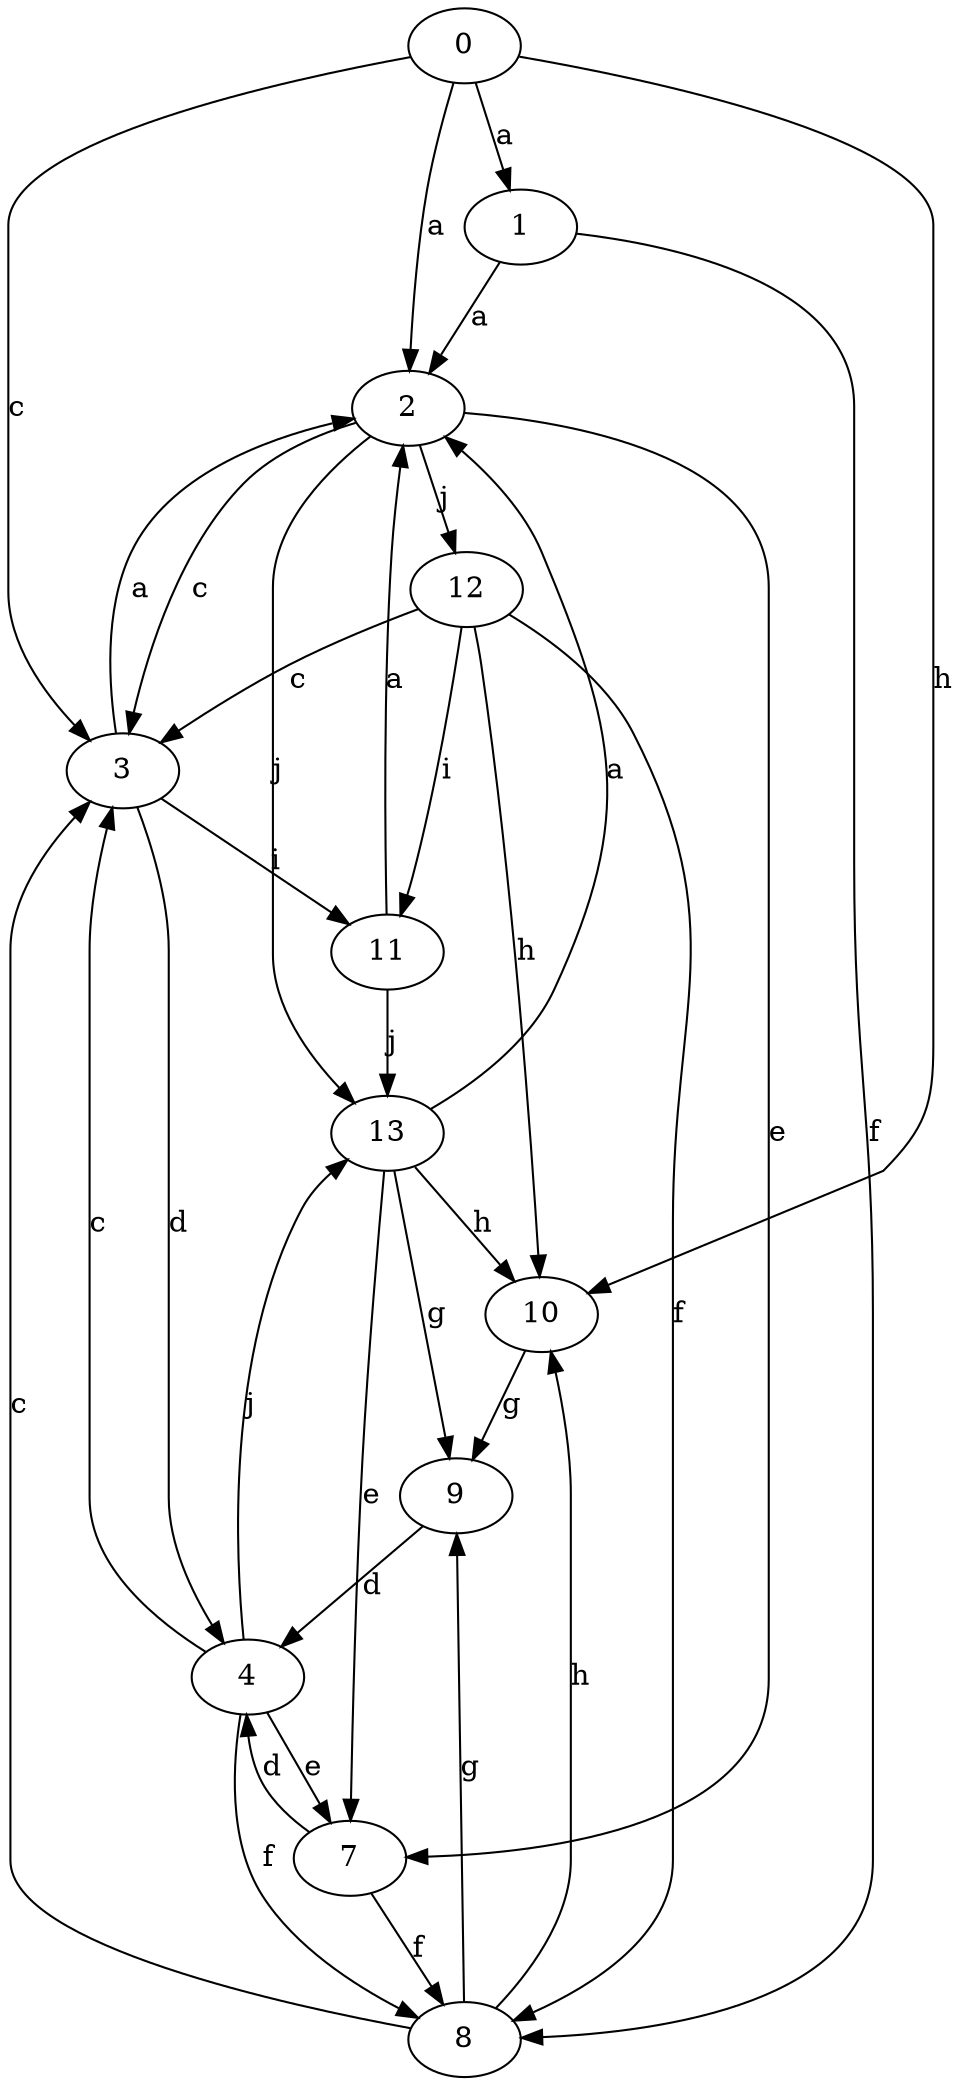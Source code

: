 strict digraph  {
1;
2;
3;
4;
7;
8;
0;
9;
10;
11;
12;
13;
1 -> 2  [label=a];
1 -> 8  [label=f];
2 -> 3  [label=c];
2 -> 7  [label=e];
2 -> 12  [label=j];
2 -> 13  [label=j];
3 -> 2  [label=a];
3 -> 4  [label=d];
3 -> 11  [label=i];
4 -> 3  [label=c];
4 -> 7  [label=e];
4 -> 8  [label=f];
4 -> 13  [label=j];
7 -> 4  [label=d];
7 -> 8  [label=f];
8 -> 3  [label=c];
8 -> 9  [label=g];
8 -> 10  [label=h];
0 -> 1  [label=a];
0 -> 2  [label=a];
0 -> 3  [label=c];
0 -> 10  [label=h];
9 -> 4  [label=d];
10 -> 9  [label=g];
11 -> 2  [label=a];
11 -> 13  [label=j];
12 -> 3  [label=c];
12 -> 8  [label=f];
12 -> 10  [label=h];
12 -> 11  [label=i];
13 -> 2  [label=a];
13 -> 7  [label=e];
13 -> 9  [label=g];
13 -> 10  [label=h];
}
